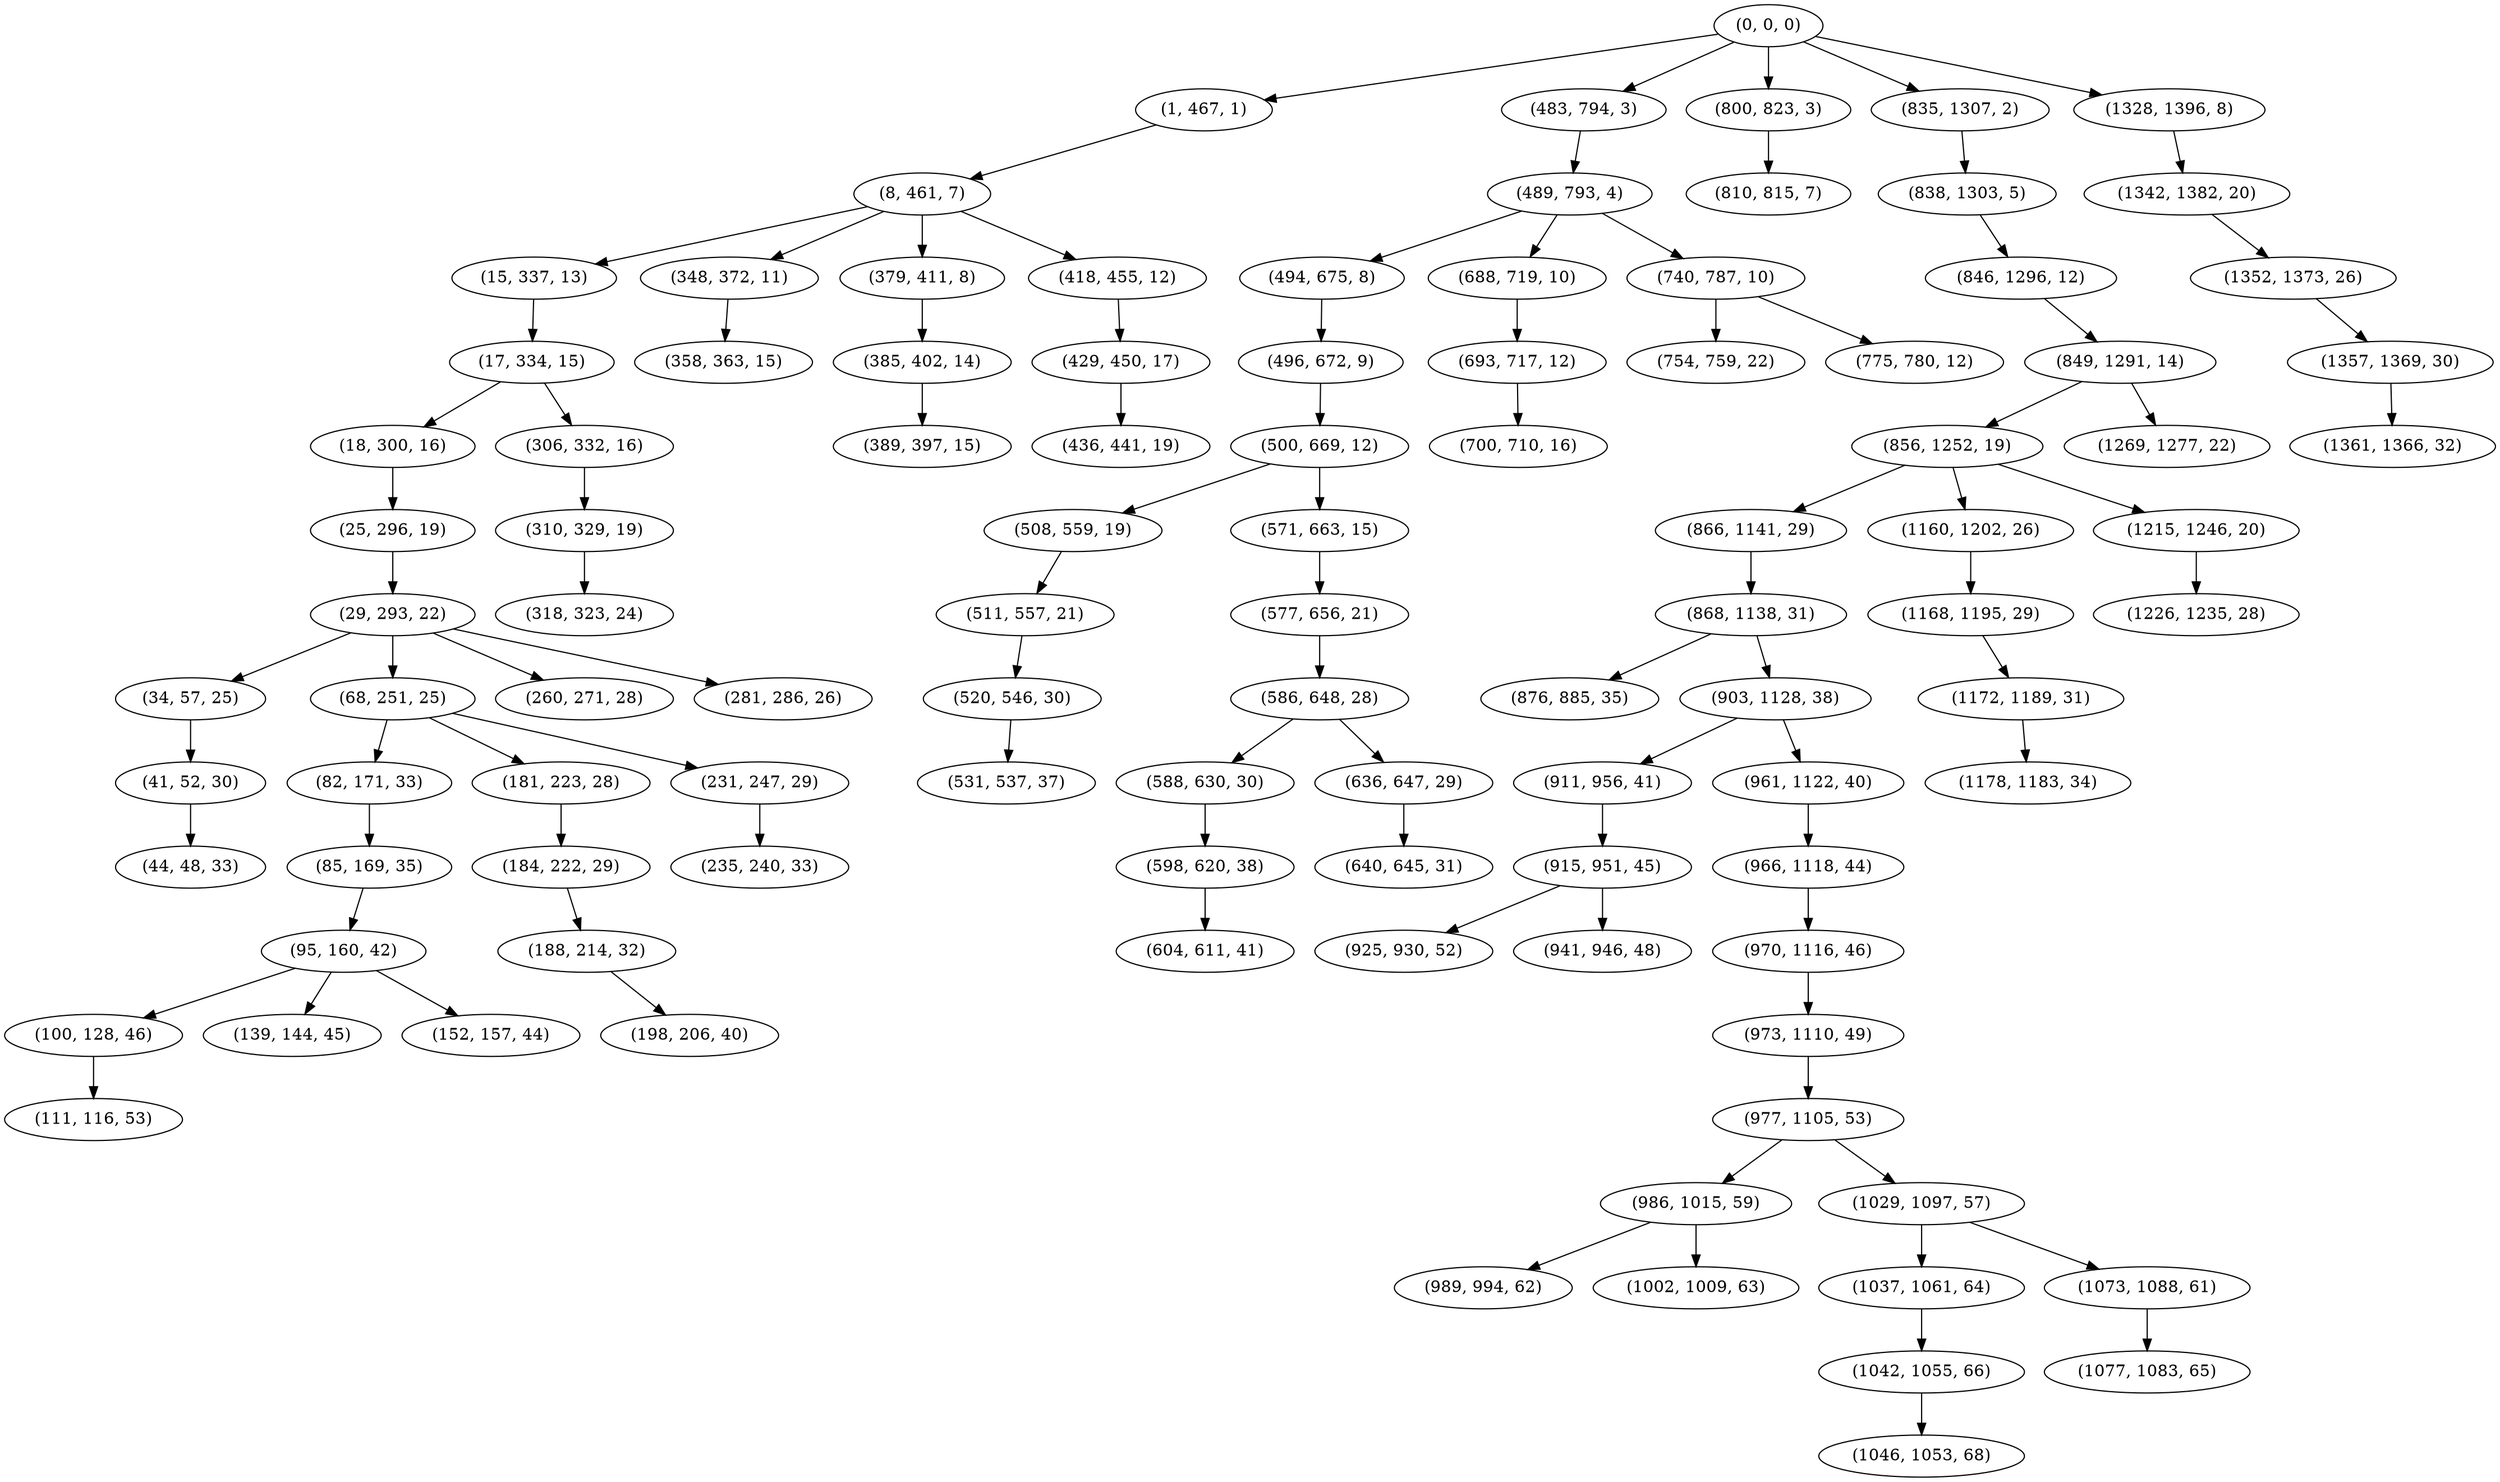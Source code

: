 digraph tree {
    "(0, 0, 0)";
    "(1, 467, 1)";
    "(8, 461, 7)";
    "(15, 337, 13)";
    "(17, 334, 15)";
    "(18, 300, 16)";
    "(25, 296, 19)";
    "(29, 293, 22)";
    "(34, 57, 25)";
    "(41, 52, 30)";
    "(44, 48, 33)";
    "(68, 251, 25)";
    "(82, 171, 33)";
    "(85, 169, 35)";
    "(95, 160, 42)";
    "(100, 128, 46)";
    "(111, 116, 53)";
    "(139, 144, 45)";
    "(152, 157, 44)";
    "(181, 223, 28)";
    "(184, 222, 29)";
    "(188, 214, 32)";
    "(198, 206, 40)";
    "(231, 247, 29)";
    "(235, 240, 33)";
    "(260, 271, 28)";
    "(281, 286, 26)";
    "(306, 332, 16)";
    "(310, 329, 19)";
    "(318, 323, 24)";
    "(348, 372, 11)";
    "(358, 363, 15)";
    "(379, 411, 8)";
    "(385, 402, 14)";
    "(389, 397, 15)";
    "(418, 455, 12)";
    "(429, 450, 17)";
    "(436, 441, 19)";
    "(483, 794, 3)";
    "(489, 793, 4)";
    "(494, 675, 8)";
    "(496, 672, 9)";
    "(500, 669, 12)";
    "(508, 559, 19)";
    "(511, 557, 21)";
    "(520, 546, 30)";
    "(531, 537, 37)";
    "(571, 663, 15)";
    "(577, 656, 21)";
    "(586, 648, 28)";
    "(588, 630, 30)";
    "(598, 620, 38)";
    "(604, 611, 41)";
    "(636, 647, 29)";
    "(640, 645, 31)";
    "(688, 719, 10)";
    "(693, 717, 12)";
    "(700, 710, 16)";
    "(740, 787, 10)";
    "(754, 759, 22)";
    "(775, 780, 12)";
    "(800, 823, 3)";
    "(810, 815, 7)";
    "(835, 1307, 2)";
    "(838, 1303, 5)";
    "(846, 1296, 12)";
    "(849, 1291, 14)";
    "(856, 1252, 19)";
    "(866, 1141, 29)";
    "(868, 1138, 31)";
    "(876, 885, 35)";
    "(903, 1128, 38)";
    "(911, 956, 41)";
    "(915, 951, 45)";
    "(925, 930, 52)";
    "(941, 946, 48)";
    "(961, 1122, 40)";
    "(966, 1118, 44)";
    "(970, 1116, 46)";
    "(973, 1110, 49)";
    "(977, 1105, 53)";
    "(986, 1015, 59)";
    "(989, 994, 62)";
    "(1002, 1009, 63)";
    "(1029, 1097, 57)";
    "(1037, 1061, 64)";
    "(1042, 1055, 66)";
    "(1046, 1053, 68)";
    "(1073, 1088, 61)";
    "(1077, 1083, 65)";
    "(1160, 1202, 26)";
    "(1168, 1195, 29)";
    "(1172, 1189, 31)";
    "(1178, 1183, 34)";
    "(1215, 1246, 20)";
    "(1226, 1235, 28)";
    "(1269, 1277, 22)";
    "(1328, 1396, 8)";
    "(1342, 1382, 20)";
    "(1352, 1373, 26)";
    "(1357, 1369, 30)";
    "(1361, 1366, 32)";
    "(0, 0, 0)" -> "(1, 467, 1)";
    "(0, 0, 0)" -> "(483, 794, 3)";
    "(0, 0, 0)" -> "(800, 823, 3)";
    "(0, 0, 0)" -> "(835, 1307, 2)";
    "(0, 0, 0)" -> "(1328, 1396, 8)";
    "(1, 467, 1)" -> "(8, 461, 7)";
    "(8, 461, 7)" -> "(15, 337, 13)";
    "(8, 461, 7)" -> "(348, 372, 11)";
    "(8, 461, 7)" -> "(379, 411, 8)";
    "(8, 461, 7)" -> "(418, 455, 12)";
    "(15, 337, 13)" -> "(17, 334, 15)";
    "(17, 334, 15)" -> "(18, 300, 16)";
    "(17, 334, 15)" -> "(306, 332, 16)";
    "(18, 300, 16)" -> "(25, 296, 19)";
    "(25, 296, 19)" -> "(29, 293, 22)";
    "(29, 293, 22)" -> "(34, 57, 25)";
    "(29, 293, 22)" -> "(68, 251, 25)";
    "(29, 293, 22)" -> "(260, 271, 28)";
    "(29, 293, 22)" -> "(281, 286, 26)";
    "(34, 57, 25)" -> "(41, 52, 30)";
    "(41, 52, 30)" -> "(44, 48, 33)";
    "(68, 251, 25)" -> "(82, 171, 33)";
    "(68, 251, 25)" -> "(181, 223, 28)";
    "(68, 251, 25)" -> "(231, 247, 29)";
    "(82, 171, 33)" -> "(85, 169, 35)";
    "(85, 169, 35)" -> "(95, 160, 42)";
    "(95, 160, 42)" -> "(100, 128, 46)";
    "(95, 160, 42)" -> "(139, 144, 45)";
    "(95, 160, 42)" -> "(152, 157, 44)";
    "(100, 128, 46)" -> "(111, 116, 53)";
    "(181, 223, 28)" -> "(184, 222, 29)";
    "(184, 222, 29)" -> "(188, 214, 32)";
    "(188, 214, 32)" -> "(198, 206, 40)";
    "(231, 247, 29)" -> "(235, 240, 33)";
    "(306, 332, 16)" -> "(310, 329, 19)";
    "(310, 329, 19)" -> "(318, 323, 24)";
    "(348, 372, 11)" -> "(358, 363, 15)";
    "(379, 411, 8)" -> "(385, 402, 14)";
    "(385, 402, 14)" -> "(389, 397, 15)";
    "(418, 455, 12)" -> "(429, 450, 17)";
    "(429, 450, 17)" -> "(436, 441, 19)";
    "(483, 794, 3)" -> "(489, 793, 4)";
    "(489, 793, 4)" -> "(494, 675, 8)";
    "(489, 793, 4)" -> "(688, 719, 10)";
    "(489, 793, 4)" -> "(740, 787, 10)";
    "(494, 675, 8)" -> "(496, 672, 9)";
    "(496, 672, 9)" -> "(500, 669, 12)";
    "(500, 669, 12)" -> "(508, 559, 19)";
    "(500, 669, 12)" -> "(571, 663, 15)";
    "(508, 559, 19)" -> "(511, 557, 21)";
    "(511, 557, 21)" -> "(520, 546, 30)";
    "(520, 546, 30)" -> "(531, 537, 37)";
    "(571, 663, 15)" -> "(577, 656, 21)";
    "(577, 656, 21)" -> "(586, 648, 28)";
    "(586, 648, 28)" -> "(588, 630, 30)";
    "(586, 648, 28)" -> "(636, 647, 29)";
    "(588, 630, 30)" -> "(598, 620, 38)";
    "(598, 620, 38)" -> "(604, 611, 41)";
    "(636, 647, 29)" -> "(640, 645, 31)";
    "(688, 719, 10)" -> "(693, 717, 12)";
    "(693, 717, 12)" -> "(700, 710, 16)";
    "(740, 787, 10)" -> "(754, 759, 22)";
    "(740, 787, 10)" -> "(775, 780, 12)";
    "(800, 823, 3)" -> "(810, 815, 7)";
    "(835, 1307, 2)" -> "(838, 1303, 5)";
    "(838, 1303, 5)" -> "(846, 1296, 12)";
    "(846, 1296, 12)" -> "(849, 1291, 14)";
    "(849, 1291, 14)" -> "(856, 1252, 19)";
    "(849, 1291, 14)" -> "(1269, 1277, 22)";
    "(856, 1252, 19)" -> "(866, 1141, 29)";
    "(856, 1252, 19)" -> "(1160, 1202, 26)";
    "(856, 1252, 19)" -> "(1215, 1246, 20)";
    "(866, 1141, 29)" -> "(868, 1138, 31)";
    "(868, 1138, 31)" -> "(876, 885, 35)";
    "(868, 1138, 31)" -> "(903, 1128, 38)";
    "(903, 1128, 38)" -> "(911, 956, 41)";
    "(903, 1128, 38)" -> "(961, 1122, 40)";
    "(911, 956, 41)" -> "(915, 951, 45)";
    "(915, 951, 45)" -> "(925, 930, 52)";
    "(915, 951, 45)" -> "(941, 946, 48)";
    "(961, 1122, 40)" -> "(966, 1118, 44)";
    "(966, 1118, 44)" -> "(970, 1116, 46)";
    "(970, 1116, 46)" -> "(973, 1110, 49)";
    "(973, 1110, 49)" -> "(977, 1105, 53)";
    "(977, 1105, 53)" -> "(986, 1015, 59)";
    "(977, 1105, 53)" -> "(1029, 1097, 57)";
    "(986, 1015, 59)" -> "(989, 994, 62)";
    "(986, 1015, 59)" -> "(1002, 1009, 63)";
    "(1029, 1097, 57)" -> "(1037, 1061, 64)";
    "(1029, 1097, 57)" -> "(1073, 1088, 61)";
    "(1037, 1061, 64)" -> "(1042, 1055, 66)";
    "(1042, 1055, 66)" -> "(1046, 1053, 68)";
    "(1073, 1088, 61)" -> "(1077, 1083, 65)";
    "(1160, 1202, 26)" -> "(1168, 1195, 29)";
    "(1168, 1195, 29)" -> "(1172, 1189, 31)";
    "(1172, 1189, 31)" -> "(1178, 1183, 34)";
    "(1215, 1246, 20)" -> "(1226, 1235, 28)";
    "(1328, 1396, 8)" -> "(1342, 1382, 20)";
    "(1342, 1382, 20)" -> "(1352, 1373, 26)";
    "(1352, 1373, 26)" -> "(1357, 1369, 30)";
    "(1357, 1369, 30)" -> "(1361, 1366, 32)";
}
